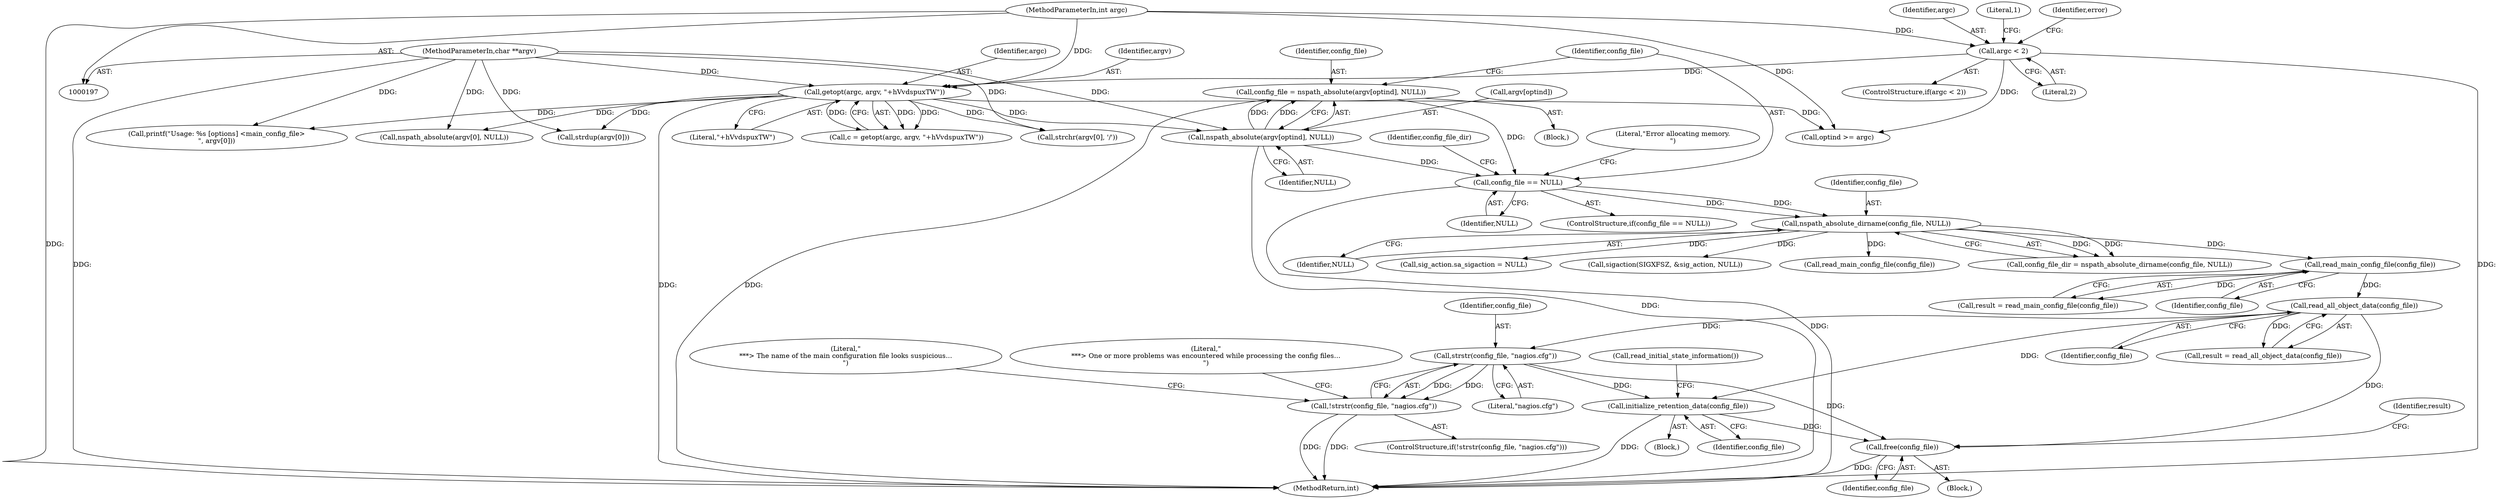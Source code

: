digraph "0_nagioscore_1b197346d490df2e2d3b1dcce5ac6134ad0c8752@API" {
"1000555" [label="(Call,strstr(config_file, \"nagios.cfg\"))"];
"1000544" [label="(Call,read_all_object_data(config_file))"];
"1000502" [label="(Call,read_main_config_file(config_file))"];
"1000457" [label="(Call,nspath_absolute_dirname(config_file, NULL))"];
"1000447" [label="(Call,config_file == NULL)"];
"1000439" [label="(Call,config_file = nspath_absolute(argv[optind], NULL))"];
"1000441" [label="(Call,nspath_absolute(argv[optind], NULL))"];
"1000257" [label="(Call,getopt(argc, argv, \"+hVvdspuxTW\"))"];
"1000246" [label="(Call,argc < 2)"];
"1000198" [label="(MethodParameterIn,int argc)"];
"1000199" [label="(MethodParameterIn,char **argv)"];
"1000554" [label="(Call,!strstr(config_file, \"nagios.cfg\"))"];
"1000634" [label="(Call,initialize_retention_data(config_file))"];
"1000673" [label="(Call,free(config_file))"];
"1000482" [label="(Call,sigaction(SIGXFSZ, &sig_action, NULL))"];
"1000554" [label="(Call,!strstr(config_file, \"nagios.cfg\"))"];
"1000560" [label="(Literal,\"\n***> The name of the main configuration file looks suspicious...\n\")"];
"1000493" [label="(Block,)"];
"1000440" [label="(Identifier,config_file)"];
"1000542" [label="(Call,result = read_all_object_data(config_file))"];
"1000500" [label="(Call,result = read_main_config_file(config_file))"];
"1000259" [label="(Identifier,argv)"];
"1000248" [label="(Literal,2)"];
"1000446" [label="(ControlStructure,if(config_file == NULL))"];
"1000258" [label="(Identifier,argc)"];
"1000687" [label="(Call,nspath_absolute(argv[0], NULL))"];
"1000571" [label="(Literal,\"\n***> One or more problems was encountered while processing the config files...\n\")"];
"1000246" [label="(Call,argc < 2)"];
"1000544" [label="(Call,read_all_object_data(config_file))"];
"1000458" [label="(Identifier,config_file)"];
"1000448" [label="(Identifier,config_file)"];
"1000441" [label="(Call,nspath_absolute(argv[optind], NULL))"];
"1000383" [label="(Call,optind >= argc)"];
"1000748" [label="(Call,read_main_config_file(config_file))"];
"1000545" [label="(Identifier,config_file)"];
"1001239" [label="(MethodReturn,int)"];
"1000449" [label="(Identifier,NULL)"];
"1000555" [label="(Call,strstr(config_file, \"nagios.cfg\"))"];
"1000455" [label="(Call,config_file_dir = nspath_absolute_dirname(config_file, NULL))"];
"1000680" [label="(Call,strchr(argv[0], '/'))"];
"1000553" [label="(ControlStructure,if(!strstr(config_file, \"nagios.cfg\")))"];
"1000200" [label="(Block,)"];
"1000253" [label="(Literal,1)"];
"1000634" [label="(Call,initialize_retention_data(config_file))"];
"1000257" [label="(Call,getopt(argc, argv, \"+hVvdspuxTW\"))"];
"1000199" [label="(MethodParameterIn,char **argv)"];
"1000452" [label="(Literal,\"Error allocating memory.\n\")"];
"1000245" [label="(ControlStructure,if(argc < 2))"];
"1000503" [label="(Identifier,config_file)"];
"1000442" [label="(Call,argv[optind])"];
"1000459" [label="(Identifier,NULL)"];
"1000255" [label="(Call,c = getopt(argc, argv, \"+hVvdspuxTW\"))"];
"1000398" [label="(Call,printf(\"Usage: %s [options] <main_config_file>\n\", argv[0]))"];
"1000447" [label="(Call,config_file == NULL)"];
"1000502" [label="(Call,read_main_config_file(config_file))"];
"1000557" [label="(Literal,\"nagios.cfg\")"];
"1000673" [label="(Call,free(config_file))"];
"1000250" [label="(Identifier,error)"];
"1000247" [label="(Identifier,argc)"];
"1000630" [label="(Block,)"];
"1000457" [label="(Call,nspath_absolute_dirname(config_file, NULL))"];
"1000674" [label="(Identifier,config_file)"];
"1000556" [label="(Identifier,config_file)"];
"1000460" [label="(Call,sig_action.sa_sigaction = NULL)"];
"1000260" [label="(Literal,\"+hVvdspuxTW\")"];
"1000456" [label="(Identifier,config_file_dir)"];
"1000198" [label="(MethodParameterIn,int argc)"];
"1000636" [label="(Call,read_initial_state_information())"];
"1000676" [label="(Identifier,result)"];
"1000445" [label="(Identifier,NULL)"];
"1000695" [label="(Call,strdup(argv[0]))"];
"1000439" [label="(Call,config_file = nspath_absolute(argv[optind], NULL))"];
"1000635" [label="(Identifier,config_file)"];
"1000555" -> "1000554"  [label="AST: "];
"1000555" -> "1000557"  [label="CFG: "];
"1000556" -> "1000555"  [label="AST: "];
"1000557" -> "1000555"  [label="AST: "];
"1000554" -> "1000555"  [label="CFG: "];
"1000555" -> "1000554"  [label="DDG: "];
"1000555" -> "1000554"  [label="DDG: "];
"1000544" -> "1000555"  [label="DDG: "];
"1000555" -> "1000634"  [label="DDG: "];
"1000555" -> "1000673"  [label="DDG: "];
"1000544" -> "1000542"  [label="AST: "];
"1000544" -> "1000545"  [label="CFG: "];
"1000545" -> "1000544"  [label="AST: "];
"1000542" -> "1000544"  [label="CFG: "];
"1000544" -> "1000542"  [label="DDG: "];
"1000502" -> "1000544"  [label="DDG: "];
"1000544" -> "1000634"  [label="DDG: "];
"1000544" -> "1000673"  [label="DDG: "];
"1000502" -> "1000500"  [label="AST: "];
"1000502" -> "1000503"  [label="CFG: "];
"1000503" -> "1000502"  [label="AST: "];
"1000500" -> "1000502"  [label="CFG: "];
"1000502" -> "1000500"  [label="DDG: "];
"1000457" -> "1000502"  [label="DDG: "];
"1000457" -> "1000455"  [label="AST: "];
"1000457" -> "1000459"  [label="CFG: "];
"1000458" -> "1000457"  [label="AST: "];
"1000459" -> "1000457"  [label="AST: "];
"1000455" -> "1000457"  [label="CFG: "];
"1000457" -> "1000455"  [label="DDG: "];
"1000457" -> "1000455"  [label="DDG: "];
"1000447" -> "1000457"  [label="DDG: "];
"1000447" -> "1000457"  [label="DDG: "];
"1000457" -> "1000460"  [label="DDG: "];
"1000457" -> "1000482"  [label="DDG: "];
"1000457" -> "1000748"  [label="DDG: "];
"1000447" -> "1000446"  [label="AST: "];
"1000447" -> "1000449"  [label="CFG: "];
"1000448" -> "1000447"  [label="AST: "];
"1000449" -> "1000447"  [label="AST: "];
"1000452" -> "1000447"  [label="CFG: "];
"1000456" -> "1000447"  [label="CFG: "];
"1000447" -> "1001239"  [label="DDG: "];
"1000439" -> "1000447"  [label="DDG: "];
"1000441" -> "1000447"  [label="DDG: "];
"1000439" -> "1000200"  [label="AST: "];
"1000439" -> "1000441"  [label="CFG: "];
"1000440" -> "1000439"  [label="AST: "];
"1000441" -> "1000439"  [label="AST: "];
"1000448" -> "1000439"  [label="CFG: "];
"1000439" -> "1001239"  [label="DDG: "];
"1000441" -> "1000439"  [label="DDG: "];
"1000441" -> "1000439"  [label="DDG: "];
"1000441" -> "1000445"  [label="CFG: "];
"1000442" -> "1000441"  [label="AST: "];
"1000445" -> "1000441"  [label="AST: "];
"1000441" -> "1001239"  [label="DDG: "];
"1000257" -> "1000441"  [label="DDG: "];
"1000199" -> "1000441"  [label="DDG: "];
"1000257" -> "1000255"  [label="AST: "];
"1000257" -> "1000260"  [label="CFG: "];
"1000258" -> "1000257"  [label="AST: "];
"1000259" -> "1000257"  [label="AST: "];
"1000260" -> "1000257"  [label="AST: "];
"1000255" -> "1000257"  [label="CFG: "];
"1000257" -> "1001239"  [label="DDG: "];
"1000257" -> "1000255"  [label="DDG: "];
"1000257" -> "1000255"  [label="DDG: "];
"1000257" -> "1000255"  [label="DDG: "];
"1000246" -> "1000257"  [label="DDG: "];
"1000198" -> "1000257"  [label="DDG: "];
"1000199" -> "1000257"  [label="DDG: "];
"1000257" -> "1000383"  [label="DDG: "];
"1000257" -> "1000398"  [label="DDG: "];
"1000257" -> "1000680"  [label="DDG: "];
"1000257" -> "1000687"  [label="DDG: "];
"1000257" -> "1000695"  [label="DDG: "];
"1000246" -> "1000245"  [label="AST: "];
"1000246" -> "1000248"  [label="CFG: "];
"1000247" -> "1000246"  [label="AST: "];
"1000248" -> "1000246"  [label="AST: "];
"1000250" -> "1000246"  [label="CFG: "];
"1000253" -> "1000246"  [label="CFG: "];
"1000246" -> "1001239"  [label="DDG: "];
"1000198" -> "1000246"  [label="DDG: "];
"1000246" -> "1000383"  [label="DDG: "];
"1000198" -> "1000197"  [label="AST: "];
"1000198" -> "1001239"  [label="DDG: "];
"1000198" -> "1000383"  [label="DDG: "];
"1000199" -> "1000197"  [label="AST: "];
"1000199" -> "1001239"  [label="DDG: "];
"1000199" -> "1000398"  [label="DDG: "];
"1000199" -> "1000680"  [label="DDG: "];
"1000199" -> "1000687"  [label="DDG: "];
"1000199" -> "1000695"  [label="DDG: "];
"1000554" -> "1000553"  [label="AST: "];
"1000560" -> "1000554"  [label="CFG: "];
"1000571" -> "1000554"  [label="CFG: "];
"1000554" -> "1001239"  [label="DDG: "];
"1000554" -> "1001239"  [label="DDG: "];
"1000634" -> "1000630"  [label="AST: "];
"1000634" -> "1000635"  [label="CFG: "];
"1000635" -> "1000634"  [label="AST: "];
"1000636" -> "1000634"  [label="CFG: "];
"1000634" -> "1001239"  [label="DDG: "];
"1000634" -> "1000673"  [label="DDG: "];
"1000673" -> "1000493"  [label="AST: "];
"1000673" -> "1000674"  [label="CFG: "];
"1000674" -> "1000673"  [label="AST: "];
"1000676" -> "1000673"  [label="CFG: "];
"1000673" -> "1001239"  [label="DDG: "];
}

